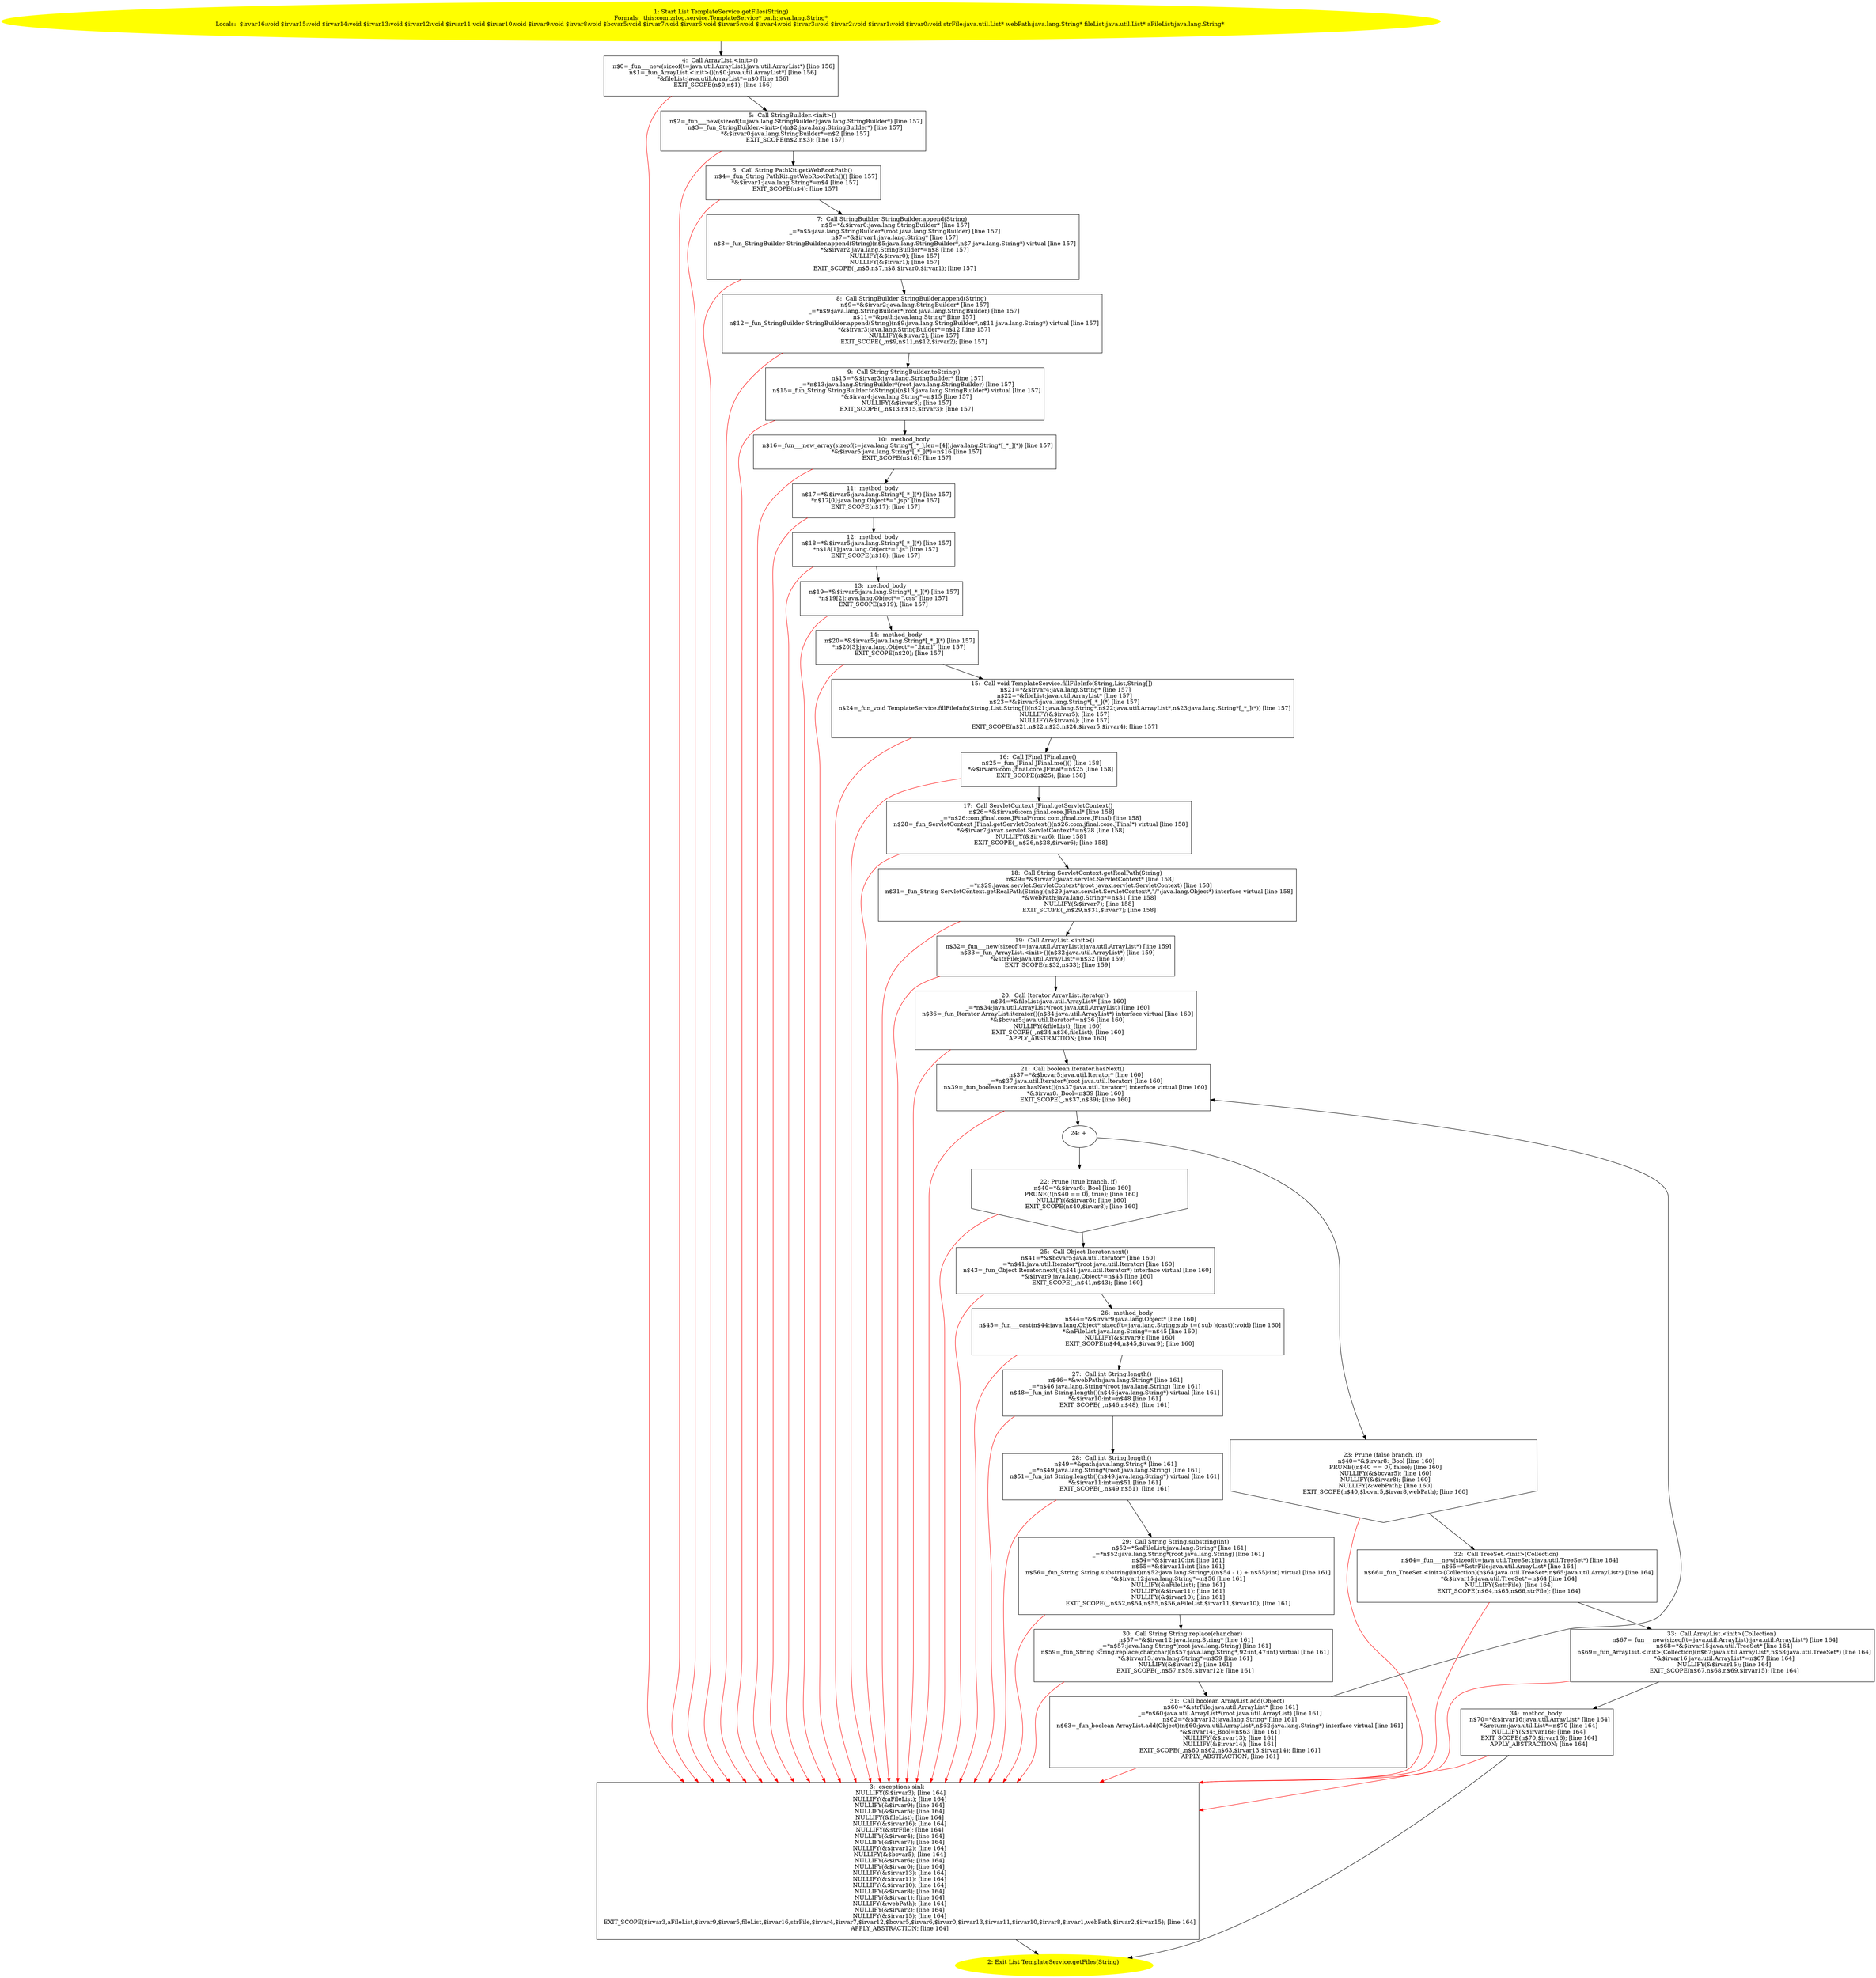 /* @generated */
digraph cfg {
"com.zrlog.service.TemplateService.getFiles(java.lang.String):java.util.List.e7ab4c694205a1f0d452b8d55432a275_1" [label="1: Start List TemplateService.getFiles(String)\nFormals:  this:com.zrlog.service.TemplateService* path:java.lang.String*\nLocals:  $irvar16:void $irvar15:void $irvar14:void $irvar13:void $irvar12:void $irvar11:void $irvar10:void $irvar9:void $irvar8:void $bcvar5:void $irvar7:void $irvar6:void $irvar5:void $irvar4:void $irvar3:void $irvar2:void $irvar1:void $irvar0:void strFile:java.util.List* webPath:java.lang.String* fileList:java.util.List* aFileList:java.lang.String* \n  " color=yellow style=filled]
	

	 "com.zrlog.service.TemplateService.getFiles(java.lang.String):java.util.List.e7ab4c694205a1f0d452b8d55432a275_1" -> "com.zrlog.service.TemplateService.getFiles(java.lang.String):java.util.List.e7ab4c694205a1f0d452b8d55432a275_4" ;
"com.zrlog.service.TemplateService.getFiles(java.lang.String):java.util.List.e7ab4c694205a1f0d452b8d55432a275_2" [label="2: Exit List TemplateService.getFiles(String) \n  " color=yellow style=filled]
	

"com.zrlog.service.TemplateService.getFiles(java.lang.String):java.util.List.e7ab4c694205a1f0d452b8d55432a275_3" [label="3:  exceptions sink \n   NULLIFY(&$irvar3); [line 164]\n  NULLIFY(&aFileList); [line 164]\n  NULLIFY(&$irvar9); [line 164]\n  NULLIFY(&$irvar5); [line 164]\n  NULLIFY(&fileList); [line 164]\n  NULLIFY(&$irvar16); [line 164]\n  NULLIFY(&strFile); [line 164]\n  NULLIFY(&$irvar4); [line 164]\n  NULLIFY(&$irvar7); [line 164]\n  NULLIFY(&$irvar12); [line 164]\n  NULLIFY(&$bcvar5); [line 164]\n  NULLIFY(&$irvar6); [line 164]\n  NULLIFY(&$irvar0); [line 164]\n  NULLIFY(&$irvar13); [line 164]\n  NULLIFY(&$irvar11); [line 164]\n  NULLIFY(&$irvar10); [line 164]\n  NULLIFY(&$irvar8); [line 164]\n  NULLIFY(&$irvar1); [line 164]\n  NULLIFY(&webPath); [line 164]\n  NULLIFY(&$irvar2); [line 164]\n  NULLIFY(&$irvar15); [line 164]\n  EXIT_SCOPE($irvar3,aFileList,$irvar9,$irvar5,fileList,$irvar16,strFile,$irvar4,$irvar7,$irvar12,$bcvar5,$irvar6,$irvar0,$irvar13,$irvar11,$irvar10,$irvar8,$irvar1,webPath,$irvar2,$irvar15); [line 164]\n  APPLY_ABSTRACTION; [line 164]\n " shape="box"]
	

	 "com.zrlog.service.TemplateService.getFiles(java.lang.String):java.util.List.e7ab4c694205a1f0d452b8d55432a275_3" -> "com.zrlog.service.TemplateService.getFiles(java.lang.String):java.util.List.e7ab4c694205a1f0d452b8d55432a275_2" ;
"com.zrlog.service.TemplateService.getFiles(java.lang.String):java.util.List.e7ab4c694205a1f0d452b8d55432a275_4" [label="4:  Call ArrayList.<init>() \n   n$0=_fun___new(sizeof(t=java.util.ArrayList):java.util.ArrayList*) [line 156]\n  n$1=_fun_ArrayList.<init>()(n$0:java.util.ArrayList*) [line 156]\n  *&fileList:java.util.ArrayList*=n$0 [line 156]\n  EXIT_SCOPE(n$0,n$1); [line 156]\n " shape="box"]
	

	 "com.zrlog.service.TemplateService.getFiles(java.lang.String):java.util.List.e7ab4c694205a1f0d452b8d55432a275_4" -> "com.zrlog.service.TemplateService.getFiles(java.lang.String):java.util.List.e7ab4c694205a1f0d452b8d55432a275_5" ;
	 "com.zrlog.service.TemplateService.getFiles(java.lang.String):java.util.List.e7ab4c694205a1f0d452b8d55432a275_4" -> "com.zrlog.service.TemplateService.getFiles(java.lang.String):java.util.List.e7ab4c694205a1f0d452b8d55432a275_3" [color="red" ];
"com.zrlog.service.TemplateService.getFiles(java.lang.String):java.util.List.e7ab4c694205a1f0d452b8d55432a275_5" [label="5:  Call StringBuilder.<init>() \n   n$2=_fun___new(sizeof(t=java.lang.StringBuilder):java.lang.StringBuilder*) [line 157]\n  n$3=_fun_StringBuilder.<init>()(n$2:java.lang.StringBuilder*) [line 157]\n  *&$irvar0:java.lang.StringBuilder*=n$2 [line 157]\n  EXIT_SCOPE(n$2,n$3); [line 157]\n " shape="box"]
	

	 "com.zrlog.service.TemplateService.getFiles(java.lang.String):java.util.List.e7ab4c694205a1f0d452b8d55432a275_5" -> "com.zrlog.service.TemplateService.getFiles(java.lang.String):java.util.List.e7ab4c694205a1f0d452b8d55432a275_6" ;
	 "com.zrlog.service.TemplateService.getFiles(java.lang.String):java.util.List.e7ab4c694205a1f0d452b8d55432a275_5" -> "com.zrlog.service.TemplateService.getFiles(java.lang.String):java.util.List.e7ab4c694205a1f0d452b8d55432a275_3" [color="red" ];
"com.zrlog.service.TemplateService.getFiles(java.lang.String):java.util.List.e7ab4c694205a1f0d452b8d55432a275_6" [label="6:  Call String PathKit.getWebRootPath() \n   n$4=_fun_String PathKit.getWebRootPath()() [line 157]\n  *&$irvar1:java.lang.String*=n$4 [line 157]\n  EXIT_SCOPE(n$4); [line 157]\n " shape="box"]
	

	 "com.zrlog.service.TemplateService.getFiles(java.lang.String):java.util.List.e7ab4c694205a1f0d452b8d55432a275_6" -> "com.zrlog.service.TemplateService.getFiles(java.lang.String):java.util.List.e7ab4c694205a1f0d452b8d55432a275_7" ;
	 "com.zrlog.service.TemplateService.getFiles(java.lang.String):java.util.List.e7ab4c694205a1f0d452b8d55432a275_6" -> "com.zrlog.service.TemplateService.getFiles(java.lang.String):java.util.List.e7ab4c694205a1f0d452b8d55432a275_3" [color="red" ];
"com.zrlog.service.TemplateService.getFiles(java.lang.String):java.util.List.e7ab4c694205a1f0d452b8d55432a275_7" [label="7:  Call StringBuilder StringBuilder.append(String) \n   n$5=*&$irvar0:java.lang.StringBuilder* [line 157]\n  _=*n$5:java.lang.StringBuilder*(root java.lang.StringBuilder) [line 157]\n  n$7=*&$irvar1:java.lang.String* [line 157]\n  n$8=_fun_StringBuilder StringBuilder.append(String)(n$5:java.lang.StringBuilder*,n$7:java.lang.String*) virtual [line 157]\n  *&$irvar2:java.lang.StringBuilder*=n$8 [line 157]\n  NULLIFY(&$irvar0); [line 157]\n  NULLIFY(&$irvar1); [line 157]\n  EXIT_SCOPE(_,n$5,n$7,n$8,$irvar0,$irvar1); [line 157]\n " shape="box"]
	

	 "com.zrlog.service.TemplateService.getFiles(java.lang.String):java.util.List.e7ab4c694205a1f0d452b8d55432a275_7" -> "com.zrlog.service.TemplateService.getFiles(java.lang.String):java.util.List.e7ab4c694205a1f0d452b8d55432a275_8" ;
	 "com.zrlog.service.TemplateService.getFiles(java.lang.String):java.util.List.e7ab4c694205a1f0d452b8d55432a275_7" -> "com.zrlog.service.TemplateService.getFiles(java.lang.String):java.util.List.e7ab4c694205a1f0d452b8d55432a275_3" [color="red" ];
"com.zrlog.service.TemplateService.getFiles(java.lang.String):java.util.List.e7ab4c694205a1f0d452b8d55432a275_8" [label="8:  Call StringBuilder StringBuilder.append(String) \n   n$9=*&$irvar2:java.lang.StringBuilder* [line 157]\n  _=*n$9:java.lang.StringBuilder*(root java.lang.StringBuilder) [line 157]\n  n$11=*&path:java.lang.String* [line 157]\n  n$12=_fun_StringBuilder StringBuilder.append(String)(n$9:java.lang.StringBuilder*,n$11:java.lang.String*) virtual [line 157]\n  *&$irvar3:java.lang.StringBuilder*=n$12 [line 157]\n  NULLIFY(&$irvar2); [line 157]\n  EXIT_SCOPE(_,n$9,n$11,n$12,$irvar2); [line 157]\n " shape="box"]
	

	 "com.zrlog.service.TemplateService.getFiles(java.lang.String):java.util.List.e7ab4c694205a1f0d452b8d55432a275_8" -> "com.zrlog.service.TemplateService.getFiles(java.lang.String):java.util.List.e7ab4c694205a1f0d452b8d55432a275_9" ;
	 "com.zrlog.service.TemplateService.getFiles(java.lang.String):java.util.List.e7ab4c694205a1f0d452b8d55432a275_8" -> "com.zrlog.service.TemplateService.getFiles(java.lang.String):java.util.List.e7ab4c694205a1f0d452b8d55432a275_3" [color="red" ];
"com.zrlog.service.TemplateService.getFiles(java.lang.String):java.util.List.e7ab4c694205a1f0d452b8d55432a275_9" [label="9:  Call String StringBuilder.toString() \n   n$13=*&$irvar3:java.lang.StringBuilder* [line 157]\n  _=*n$13:java.lang.StringBuilder*(root java.lang.StringBuilder) [line 157]\n  n$15=_fun_String StringBuilder.toString()(n$13:java.lang.StringBuilder*) virtual [line 157]\n  *&$irvar4:java.lang.String*=n$15 [line 157]\n  NULLIFY(&$irvar3); [line 157]\n  EXIT_SCOPE(_,n$13,n$15,$irvar3); [line 157]\n " shape="box"]
	

	 "com.zrlog.service.TemplateService.getFiles(java.lang.String):java.util.List.e7ab4c694205a1f0d452b8d55432a275_9" -> "com.zrlog.service.TemplateService.getFiles(java.lang.String):java.util.List.e7ab4c694205a1f0d452b8d55432a275_10" ;
	 "com.zrlog.service.TemplateService.getFiles(java.lang.String):java.util.List.e7ab4c694205a1f0d452b8d55432a275_9" -> "com.zrlog.service.TemplateService.getFiles(java.lang.String):java.util.List.e7ab4c694205a1f0d452b8d55432a275_3" [color="red" ];
"com.zrlog.service.TemplateService.getFiles(java.lang.String):java.util.List.e7ab4c694205a1f0d452b8d55432a275_10" [label="10:  method_body \n   n$16=_fun___new_array(sizeof(t=java.lang.String*[_*_];len=[4]):java.lang.String*[_*_](*)) [line 157]\n  *&$irvar5:java.lang.String*[_*_](*)=n$16 [line 157]\n  EXIT_SCOPE(n$16); [line 157]\n " shape="box"]
	

	 "com.zrlog.service.TemplateService.getFiles(java.lang.String):java.util.List.e7ab4c694205a1f0d452b8d55432a275_10" -> "com.zrlog.service.TemplateService.getFiles(java.lang.String):java.util.List.e7ab4c694205a1f0d452b8d55432a275_11" ;
	 "com.zrlog.service.TemplateService.getFiles(java.lang.String):java.util.List.e7ab4c694205a1f0d452b8d55432a275_10" -> "com.zrlog.service.TemplateService.getFiles(java.lang.String):java.util.List.e7ab4c694205a1f0d452b8d55432a275_3" [color="red" ];
"com.zrlog.service.TemplateService.getFiles(java.lang.String):java.util.List.e7ab4c694205a1f0d452b8d55432a275_11" [label="11:  method_body \n   n$17=*&$irvar5:java.lang.String*[_*_](*) [line 157]\n  *n$17[0]:java.lang.Object*=\".jsp\" [line 157]\n  EXIT_SCOPE(n$17); [line 157]\n " shape="box"]
	

	 "com.zrlog.service.TemplateService.getFiles(java.lang.String):java.util.List.e7ab4c694205a1f0d452b8d55432a275_11" -> "com.zrlog.service.TemplateService.getFiles(java.lang.String):java.util.List.e7ab4c694205a1f0d452b8d55432a275_12" ;
	 "com.zrlog.service.TemplateService.getFiles(java.lang.String):java.util.List.e7ab4c694205a1f0d452b8d55432a275_11" -> "com.zrlog.service.TemplateService.getFiles(java.lang.String):java.util.List.e7ab4c694205a1f0d452b8d55432a275_3" [color="red" ];
"com.zrlog.service.TemplateService.getFiles(java.lang.String):java.util.List.e7ab4c694205a1f0d452b8d55432a275_12" [label="12:  method_body \n   n$18=*&$irvar5:java.lang.String*[_*_](*) [line 157]\n  *n$18[1]:java.lang.Object*=\".js\" [line 157]\n  EXIT_SCOPE(n$18); [line 157]\n " shape="box"]
	

	 "com.zrlog.service.TemplateService.getFiles(java.lang.String):java.util.List.e7ab4c694205a1f0d452b8d55432a275_12" -> "com.zrlog.service.TemplateService.getFiles(java.lang.String):java.util.List.e7ab4c694205a1f0d452b8d55432a275_13" ;
	 "com.zrlog.service.TemplateService.getFiles(java.lang.String):java.util.List.e7ab4c694205a1f0d452b8d55432a275_12" -> "com.zrlog.service.TemplateService.getFiles(java.lang.String):java.util.List.e7ab4c694205a1f0d452b8d55432a275_3" [color="red" ];
"com.zrlog.service.TemplateService.getFiles(java.lang.String):java.util.List.e7ab4c694205a1f0d452b8d55432a275_13" [label="13:  method_body \n   n$19=*&$irvar5:java.lang.String*[_*_](*) [line 157]\n  *n$19[2]:java.lang.Object*=\".css\" [line 157]\n  EXIT_SCOPE(n$19); [line 157]\n " shape="box"]
	

	 "com.zrlog.service.TemplateService.getFiles(java.lang.String):java.util.List.e7ab4c694205a1f0d452b8d55432a275_13" -> "com.zrlog.service.TemplateService.getFiles(java.lang.String):java.util.List.e7ab4c694205a1f0d452b8d55432a275_14" ;
	 "com.zrlog.service.TemplateService.getFiles(java.lang.String):java.util.List.e7ab4c694205a1f0d452b8d55432a275_13" -> "com.zrlog.service.TemplateService.getFiles(java.lang.String):java.util.List.e7ab4c694205a1f0d452b8d55432a275_3" [color="red" ];
"com.zrlog.service.TemplateService.getFiles(java.lang.String):java.util.List.e7ab4c694205a1f0d452b8d55432a275_14" [label="14:  method_body \n   n$20=*&$irvar5:java.lang.String*[_*_](*) [line 157]\n  *n$20[3]:java.lang.Object*=\".html\" [line 157]\n  EXIT_SCOPE(n$20); [line 157]\n " shape="box"]
	

	 "com.zrlog.service.TemplateService.getFiles(java.lang.String):java.util.List.e7ab4c694205a1f0d452b8d55432a275_14" -> "com.zrlog.service.TemplateService.getFiles(java.lang.String):java.util.List.e7ab4c694205a1f0d452b8d55432a275_15" ;
	 "com.zrlog.service.TemplateService.getFiles(java.lang.String):java.util.List.e7ab4c694205a1f0d452b8d55432a275_14" -> "com.zrlog.service.TemplateService.getFiles(java.lang.String):java.util.List.e7ab4c694205a1f0d452b8d55432a275_3" [color="red" ];
"com.zrlog.service.TemplateService.getFiles(java.lang.String):java.util.List.e7ab4c694205a1f0d452b8d55432a275_15" [label="15:  Call void TemplateService.fillFileInfo(String,List,String[]) \n   n$21=*&$irvar4:java.lang.String* [line 157]\n  n$22=*&fileList:java.util.ArrayList* [line 157]\n  n$23=*&$irvar5:java.lang.String*[_*_](*) [line 157]\n  n$24=_fun_void TemplateService.fillFileInfo(String,List,String[])(n$21:java.lang.String*,n$22:java.util.ArrayList*,n$23:java.lang.String*[_*_](*)) [line 157]\n  NULLIFY(&$irvar5); [line 157]\n  NULLIFY(&$irvar4); [line 157]\n  EXIT_SCOPE(n$21,n$22,n$23,n$24,$irvar5,$irvar4); [line 157]\n " shape="box"]
	

	 "com.zrlog.service.TemplateService.getFiles(java.lang.String):java.util.List.e7ab4c694205a1f0d452b8d55432a275_15" -> "com.zrlog.service.TemplateService.getFiles(java.lang.String):java.util.List.e7ab4c694205a1f0d452b8d55432a275_16" ;
	 "com.zrlog.service.TemplateService.getFiles(java.lang.String):java.util.List.e7ab4c694205a1f0d452b8d55432a275_15" -> "com.zrlog.service.TemplateService.getFiles(java.lang.String):java.util.List.e7ab4c694205a1f0d452b8d55432a275_3" [color="red" ];
"com.zrlog.service.TemplateService.getFiles(java.lang.String):java.util.List.e7ab4c694205a1f0d452b8d55432a275_16" [label="16:  Call JFinal JFinal.me() \n   n$25=_fun_JFinal JFinal.me()() [line 158]\n  *&$irvar6:com.jfinal.core.JFinal*=n$25 [line 158]\n  EXIT_SCOPE(n$25); [line 158]\n " shape="box"]
	

	 "com.zrlog.service.TemplateService.getFiles(java.lang.String):java.util.List.e7ab4c694205a1f0d452b8d55432a275_16" -> "com.zrlog.service.TemplateService.getFiles(java.lang.String):java.util.List.e7ab4c694205a1f0d452b8d55432a275_17" ;
	 "com.zrlog.service.TemplateService.getFiles(java.lang.String):java.util.List.e7ab4c694205a1f0d452b8d55432a275_16" -> "com.zrlog.service.TemplateService.getFiles(java.lang.String):java.util.List.e7ab4c694205a1f0d452b8d55432a275_3" [color="red" ];
"com.zrlog.service.TemplateService.getFiles(java.lang.String):java.util.List.e7ab4c694205a1f0d452b8d55432a275_17" [label="17:  Call ServletContext JFinal.getServletContext() \n   n$26=*&$irvar6:com.jfinal.core.JFinal* [line 158]\n  _=*n$26:com.jfinal.core.JFinal*(root com.jfinal.core.JFinal) [line 158]\n  n$28=_fun_ServletContext JFinal.getServletContext()(n$26:com.jfinal.core.JFinal*) virtual [line 158]\n  *&$irvar7:javax.servlet.ServletContext*=n$28 [line 158]\n  NULLIFY(&$irvar6); [line 158]\n  EXIT_SCOPE(_,n$26,n$28,$irvar6); [line 158]\n " shape="box"]
	

	 "com.zrlog.service.TemplateService.getFiles(java.lang.String):java.util.List.e7ab4c694205a1f0d452b8d55432a275_17" -> "com.zrlog.service.TemplateService.getFiles(java.lang.String):java.util.List.e7ab4c694205a1f0d452b8d55432a275_18" ;
	 "com.zrlog.service.TemplateService.getFiles(java.lang.String):java.util.List.e7ab4c694205a1f0d452b8d55432a275_17" -> "com.zrlog.service.TemplateService.getFiles(java.lang.String):java.util.List.e7ab4c694205a1f0d452b8d55432a275_3" [color="red" ];
"com.zrlog.service.TemplateService.getFiles(java.lang.String):java.util.List.e7ab4c694205a1f0d452b8d55432a275_18" [label="18:  Call String ServletContext.getRealPath(String) \n   n$29=*&$irvar7:javax.servlet.ServletContext* [line 158]\n  _=*n$29:javax.servlet.ServletContext*(root javax.servlet.ServletContext) [line 158]\n  n$31=_fun_String ServletContext.getRealPath(String)(n$29:javax.servlet.ServletContext*,\"/\":java.lang.Object*) interface virtual [line 158]\n  *&webPath:java.lang.String*=n$31 [line 158]\n  NULLIFY(&$irvar7); [line 158]\n  EXIT_SCOPE(_,n$29,n$31,$irvar7); [line 158]\n " shape="box"]
	

	 "com.zrlog.service.TemplateService.getFiles(java.lang.String):java.util.List.e7ab4c694205a1f0d452b8d55432a275_18" -> "com.zrlog.service.TemplateService.getFiles(java.lang.String):java.util.List.e7ab4c694205a1f0d452b8d55432a275_19" ;
	 "com.zrlog.service.TemplateService.getFiles(java.lang.String):java.util.List.e7ab4c694205a1f0d452b8d55432a275_18" -> "com.zrlog.service.TemplateService.getFiles(java.lang.String):java.util.List.e7ab4c694205a1f0d452b8d55432a275_3" [color="red" ];
"com.zrlog.service.TemplateService.getFiles(java.lang.String):java.util.List.e7ab4c694205a1f0d452b8d55432a275_19" [label="19:  Call ArrayList.<init>() \n   n$32=_fun___new(sizeof(t=java.util.ArrayList):java.util.ArrayList*) [line 159]\n  n$33=_fun_ArrayList.<init>()(n$32:java.util.ArrayList*) [line 159]\n  *&strFile:java.util.ArrayList*=n$32 [line 159]\n  EXIT_SCOPE(n$32,n$33); [line 159]\n " shape="box"]
	

	 "com.zrlog.service.TemplateService.getFiles(java.lang.String):java.util.List.e7ab4c694205a1f0d452b8d55432a275_19" -> "com.zrlog.service.TemplateService.getFiles(java.lang.String):java.util.List.e7ab4c694205a1f0d452b8d55432a275_20" ;
	 "com.zrlog.service.TemplateService.getFiles(java.lang.String):java.util.List.e7ab4c694205a1f0d452b8d55432a275_19" -> "com.zrlog.service.TemplateService.getFiles(java.lang.String):java.util.List.e7ab4c694205a1f0d452b8d55432a275_3" [color="red" ];
"com.zrlog.service.TemplateService.getFiles(java.lang.String):java.util.List.e7ab4c694205a1f0d452b8d55432a275_20" [label="20:  Call Iterator ArrayList.iterator() \n   n$34=*&fileList:java.util.ArrayList* [line 160]\n  _=*n$34:java.util.ArrayList*(root java.util.ArrayList) [line 160]\n  n$36=_fun_Iterator ArrayList.iterator()(n$34:java.util.ArrayList*) interface virtual [line 160]\n  *&$bcvar5:java.util.Iterator*=n$36 [line 160]\n  NULLIFY(&fileList); [line 160]\n  EXIT_SCOPE(_,n$34,n$36,fileList); [line 160]\n  APPLY_ABSTRACTION; [line 160]\n " shape="box"]
	

	 "com.zrlog.service.TemplateService.getFiles(java.lang.String):java.util.List.e7ab4c694205a1f0d452b8d55432a275_20" -> "com.zrlog.service.TemplateService.getFiles(java.lang.String):java.util.List.e7ab4c694205a1f0d452b8d55432a275_21" ;
	 "com.zrlog.service.TemplateService.getFiles(java.lang.String):java.util.List.e7ab4c694205a1f0d452b8d55432a275_20" -> "com.zrlog.service.TemplateService.getFiles(java.lang.String):java.util.List.e7ab4c694205a1f0d452b8d55432a275_3" [color="red" ];
"com.zrlog.service.TemplateService.getFiles(java.lang.String):java.util.List.e7ab4c694205a1f0d452b8d55432a275_21" [label="21:  Call boolean Iterator.hasNext() \n   n$37=*&$bcvar5:java.util.Iterator* [line 160]\n  _=*n$37:java.util.Iterator*(root java.util.Iterator) [line 160]\n  n$39=_fun_boolean Iterator.hasNext()(n$37:java.util.Iterator*) interface virtual [line 160]\n  *&$irvar8:_Bool=n$39 [line 160]\n  EXIT_SCOPE(_,n$37,n$39); [line 160]\n " shape="box"]
	

	 "com.zrlog.service.TemplateService.getFiles(java.lang.String):java.util.List.e7ab4c694205a1f0d452b8d55432a275_21" -> "com.zrlog.service.TemplateService.getFiles(java.lang.String):java.util.List.e7ab4c694205a1f0d452b8d55432a275_24" ;
	 "com.zrlog.service.TemplateService.getFiles(java.lang.String):java.util.List.e7ab4c694205a1f0d452b8d55432a275_21" -> "com.zrlog.service.TemplateService.getFiles(java.lang.String):java.util.List.e7ab4c694205a1f0d452b8d55432a275_3" [color="red" ];
"com.zrlog.service.TemplateService.getFiles(java.lang.String):java.util.List.e7ab4c694205a1f0d452b8d55432a275_22" [label="22: Prune (true branch, if) \n   n$40=*&$irvar8:_Bool [line 160]\n  PRUNE(!(n$40 == 0), true); [line 160]\n  NULLIFY(&$irvar8); [line 160]\n  EXIT_SCOPE(n$40,$irvar8); [line 160]\n " shape="invhouse"]
	

	 "com.zrlog.service.TemplateService.getFiles(java.lang.String):java.util.List.e7ab4c694205a1f0d452b8d55432a275_22" -> "com.zrlog.service.TemplateService.getFiles(java.lang.String):java.util.List.e7ab4c694205a1f0d452b8d55432a275_25" ;
	 "com.zrlog.service.TemplateService.getFiles(java.lang.String):java.util.List.e7ab4c694205a1f0d452b8d55432a275_22" -> "com.zrlog.service.TemplateService.getFiles(java.lang.String):java.util.List.e7ab4c694205a1f0d452b8d55432a275_3" [color="red" ];
"com.zrlog.service.TemplateService.getFiles(java.lang.String):java.util.List.e7ab4c694205a1f0d452b8d55432a275_23" [label="23: Prune (false branch, if) \n   n$40=*&$irvar8:_Bool [line 160]\n  PRUNE((n$40 == 0), false); [line 160]\n  NULLIFY(&$bcvar5); [line 160]\n  NULLIFY(&$irvar8); [line 160]\n  NULLIFY(&webPath); [line 160]\n  EXIT_SCOPE(n$40,$bcvar5,$irvar8,webPath); [line 160]\n " shape="invhouse"]
	

	 "com.zrlog.service.TemplateService.getFiles(java.lang.String):java.util.List.e7ab4c694205a1f0d452b8d55432a275_23" -> "com.zrlog.service.TemplateService.getFiles(java.lang.String):java.util.List.e7ab4c694205a1f0d452b8d55432a275_32" ;
	 "com.zrlog.service.TemplateService.getFiles(java.lang.String):java.util.List.e7ab4c694205a1f0d452b8d55432a275_23" -> "com.zrlog.service.TemplateService.getFiles(java.lang.String):java.util.List.e7ab4c694205a1f0d452b8d55432a275_3" [color="red" ];
"com.zrlog.service.TemplateService.getFiles(java.lang.String):java.util.List.e7ab4c694205a1f0d452b8d55432a275_24" [label="24: + \n  " ]
	

	 "com.zrlog.service.TemplateService.getFiles(java.lang.String):java.util.List.e7ab4c694205a1f0d452b8d55432a275_24" -> "com.zrlog.service.TemplateService.getFiles(java.lang.String):java.util.List.e7ab4c694205a1f0d452b8d55432a275_22" ;
	 "com.zrlog.service.TemplateService.getFiles(java.lang.String):java.util.List.e7ab4c694205a1f0d452b8d55432a275_24" -> "com.zrlog.service.TemplateService.getFiles(java.lang.String):java.util.List.e7ab4c694205a1f0d452b8d55432a275_23" ;
"com.zrlog.service.TemplateService.getFiles(java.lang.String):java.util.List.e7ab4c694205a1f0d452b8d55432a275_25" [label="25:  Call Object Iterator.next() \n   n$41=*&$bcvar5:java.util.Iterator* [line 160]\n  _=*n$41:java.util.Iterator*(root java.util.Iterator) [line 160]\n  n$43=_fun_Object Iterator.next()(n$41:java.util.Iterator*) interface virtual [line 160]\n  *&$irvar9:java.lang.Object*=n$43 [line 160]\n  EXIT_SCOPE(_,n$41,n$43); [line 160]\n " shape="box"]
	

	 "com.zrlog.service.TemplateService.getFiles(java.lang.String):java.util.List.e7ab4c694205a1f0d452b8d55432a275_25" -> "com.zrlog.service.TemplateService.getFiles(java.lang.String):java.util.List.e7ab4c694205a1f0d452b8d55432a275_26" ;
	 "com.zrlog.service.TemplateService.getFiles(java.lang.String):java.util.List.e7ab4c694205a1f0d452b8d55432a275_25" -> "com.zrlog.service.TemplateService.getFiles(java.lang.String):java.util.List.e7ab4c694205a1f0d452b8d55432a275_3" [color="red" ];
"com.zrlog.service.TemplateService.getFiles(java.lang.String):java.util.List.e7ab4c694205a1f0d452b8d55432a275_26" [label="26:  method_body \n   n$44=*&$irvar9:java.lang.Object* [line 160]\n  n$45=_fun___cast(n$44:java.lang.Object*,sizeof(t=java.lang.String;sub_t=( sub )(cast)):void) [line 160]\n  *&aFileList:java.lang.String*=n$45 [line 160]\n  NULLIFY(&$irvar9); [line 160]\n  EXIT_SCOPE(n$44,n$45,$irvar9); [line 160]\n " shape="box"]
	

	 "com.zrlog.service.TemplateService.getFiles(java.lang.String):java.util.List.e7ab4c694205a1f0d452b8d55432a275_26" -> "com.zrlog.service.TemplateService.getFiles(java.lang.String):java.util.List.e7ab4c694205a1f0d452b8d55432a275_27" ;
	 "com.zrlog.service.TemplateService.getFiles(java.lang.String):java.util.List.e7ab4c694205a1f0d452b8d55432a275_26" -> "com.zrlog.service.TemplateService.getFiles(java.lang.String):java.util.List.e7ab4c694205a1f0d452b8d55432a275_3" [color="red" ];
"com.zrlog.service.TemplateService.getFiles(java.lang.String):java.util.List.e7ab4c694205a1f0d452b8d55432a275_27" [label="27:  Call int String.length() \n   n$46=*&webPath:java.lang.String* [line 161]\n  _=*n$46:java.lang.String*(root java.lang.String) [line 161]\n  n$48=_fun_int String.length()(n$46:java.lang.String*) virtual [line 161]\n  *&$irvar10:int=n$48 [line 161]\n  EXIT_SCOPE(_,n$46,n$48); [line 161]\n " shape="box"]
	

	 "com.zrlog.service.TemplateService.getFiles(java.lang.String):java.util.List.e7ab4c694205a1f0d452b8d55432a275_27" -> "com.zrlog.service.TemplateService.getFiles(java.lang.String):java.util.List.e7ab4c694205a1f0d452b8d55432a275_28" ;
	 "com.zrlog.service.TemplateService.getFiles(java.lang.String):java.util.List.e7ab4c694205a1f0d452b8d55432a275_27" -> "com.zrlog.service.TemplateService.getFiles(java.lang.String):java.util.List.e7ab4c694205a1f0d452b8d55432a275_3" [color="red" ];
"com.zrlog.service.TemplateService.getFiles(java.lang.String):java.util.List.e7ab4c694205a1f0d452b8d55432a275_28" [label="28:  Call int String.length() \n   n$49=*&path:java.lang.String* [line 161]\n  _=*n$49:java.lang.String*(root java.lang.String) [line 161]\n  n$51=_fun_int String.length()(n$49:java.lang.String*) virtual [line 161]\n  *&$irvar11:int=n$51 [line 161]\n  EXIT_SCOPE(_,n$49,n$51); [line 161]\n " shape="box"]
	

	 "com.zrlog.service.TemplateService.getFiles(java.lang.String):java.util.List.e7ab4c694205a1f0d452b8d55432a275_28" -> "com.zrlog.service.TemplateService.getFiles(java.lang.String):java.util.List.e7ab4c694205a1f0d452b8d55432a275_29" ;
	 "com.zrlog.service.TemplateService.getFiles(java.lang.String):java.util.List.e7ab4c694205a1f0d452b8d55432a275_28" -> "com.zrlog.service.TemplateService.getFiles(java.lang.String):java.util.List.e7ab4c694205a1f0d452b8d55432a275_3" [color="red" ];
"com.zrlog.service.TemplateService.getFiles(java.lang.String):java.util.List.e7ab4c694205a1f0d452b8d55432a275_29" [label="29:  Call String String.substring(int) \n   n$52=*&aFileList:java.lang.String* [line 161]\n  _=*n$52:java.lang.String*(root java.lang.String) [line 161]\n  n$54=*&$irvar10:int [line 161]\n  n$55=*&$irvar11:int [line 161]\n  n$56=_fun_String String.substring(int)(n$52:java.lang.String*,((n$54 - 1) + n$55):int) virtual [line 161]\n  *&$irvar12:java.lang.String*=n$56 [line 161]\n  NULLIFY(&aFileList); [line 161]\n  NULLIFY(&$irvar11); [line 161]\n  NULLIFY(&$irvar10); [line 161]\n  EXIT_SCOPE(_,n$52,n$54,n$55,n$56,aFileList,$irvar11,$irvar10); [line 161]\n " shape="box"]
	

	 "com.zrlog.service.TemplateService.getFiles(java.lang.String):java.util.List.e7ab4c694205a1f0d452b8d55432a275_29" -> "com.zrlog.service.TemplateService.getFiles(java.lang.String):java.util.List.e7ab4c694205a1f0d452b8d55432a275_30" ;
	 "com.zrlog.service.TemplateService.getFiles(java.lang.String):java.util.List.e7ab4c694205a1f0d452b8d55432a275_29" -> "com.zrlog.service.TemplateService.getFiles(java.lang.String):java.util.List.e7ab4c694205a1f0d452b8d55432a275_3" [color="red" ];
"com.zrlog.service.TemplateService.getFiles(java.lang.String):java.util.List.e7ab4c694205a1f0d452b8d55432a275_30" [label="30:  Call String String.replace(char,char) \n   n$57=*&$irvar12:java.lang.String* [line 161]\n  _=*n$57:java.lang.String*(root java.lang.String) [line 161]\n  n$59=_fun_String String.replace(char,char)(n$57:java.lang.String*,92:int,47:int) virtual [line 161]\n  *&$irvar13:java.lang.String*=n$59 [line 161]\n  NULLIFY(&$irvar12); [line 161]\n  EXIT_SCOPE(_,n$57,n$59,$irvar12); [line 161]\n " shape="box"]
	

	 "com.zrlog.service.TemplateService.getFiles(java.lang.String):java.util.List.e7ab4c694205a1f0d452b8d55432a275_30" -> "com.zrlog.service.TemplateService.getFiles(java.lang.String):java.util.List.e7ab4c694205a1f0d452b8d55432a275_31" ;
	 "com.zrlog.service.TemplateService.getFiles(java.lang.String):java.util.List.e7ab4c694205a1f0d452b8d55432a275_30" -> "com.zrlog.service.TemplateService.getFiles(java.lang.String):java.util.List.e7ab4c694205a1f0d452b8d55432a275_3" [color="red" ];
"com.zrlog.service.TemplateService.getFiles(java.lang.String):java.util.List.e7ab4c694205a1f0d452b8d55432a275_31" [label="31:  Call boolean ArrayList.add(Object) \n   n$60=*&strFile:java.util.ArrayList* [line 161]\n  _=*n$60:java.util.ArrayList*(root java.util.ArrayList) [line 161]\n  n$62=*&$irvar13:java.lang.String* [line 161]\n  n$63=_fun_boolean ArrayList.add(Object)(n$60:java.util.ArrayList*,n$62:java.lang.String*) interface virtual [line 161]\n  *&$irvar14:_Bool=n$63 [line 161]\n  NULLIFY(&$irvar13); [line 161]\n  NULLIFY(&$irvar14); [line 161]\n  EXIT_SCOPE(_,n$60,n$62,n$63,$irvar13,$irvar14); [line 161]\n  APPLY_ABSTRACTION; [line 161]\n " shape="box"]
	

	 "com.zrlog.service.TemplateService.getFiles(java.lang.String):java.util.List.e7ab4c694205a1f0d452b8d55432a275_31" -> "com.zrlog.service.TemplateService.getFiles(java.lang.String):java.util.List.e7ab4c694205a1f0d452b8d55432a275_21" ;
	 "com.zrlog.service.TemplateService.getFiles(java.lang.String):java.util.List.e7ab4c694205a1f0d452b8d55432a275_31" -> "com.zrlog.service.TemplateService.getFiles(java.lang.String):java.util.List.e7ab4c694205a1f0d452b8d55432a275_3" [color="red" ];
"com.zrlog.service.TemplateService.getFiles(java.lang.String):java.util.List.e7ab4c694205a1f0d452b8d55432a275_32" [label="32:  Call TreeSet.<init>(Collection) \n   n$64=_fun___new(sizeof(t=java.util.TreeSet):java.util.TreeSet*) [line 164]\n  n$65=*&strFile:java.util.ArrayList* [line 164]\n  n$66=_fun_TreeSet.<init>(Collection)(n$64:java.util.TreeSet*,n$65:java.util.ArrayList*) [line 164]\n  *&$irvar15:java.util.TreeSet*=n$64 [line 164]\n  NULLIFY(&strFile); [line 164]\n  EXIT_SCOPE(n$64,n$65,n$66,strFile); [line 164]\n " shape="box"]
	

	 "com.zrlog.service.TemplateService.getFiles(java.lang.String):java.util.List.e7ab4c694205a1f0d452b8d55432a275_32" -> "com.zrlog.service.TemplateService.getFiles(java.lang.String):java.util.List.e7ab4c694205a1f0d452b8d55432a275_33" ;
	 "com.zrlog.service.TemplateService.getFiles(java.lang.String):java.util.List.e7ab4c694205a1f0d452b8d55432a275_32" -> "com.zrlog.service.TemplateService.getFiles(java.lang.String):java.util.List.e7ab4c694205a1f0d452b8d55432a275_3" [color="red" ];
"com.zrlog.service.TemplateService.getFiles(java.lang.String):java.util.List.e7ab4c694205a1f0d452b8d55432a275_33" [label="33:  Call ArrayList.<init>(Collection) \n   n$67=_fun___new(sizeof(t=java.util.ArrayList):java.util.ArrayList*) [line 164]\n  n$68=*&$irvar15:java.util.TreeSet* [line 164]\n  n$69=_fun_ArrayList.<init>(Collection)(n$67:java.util.ArrayList*,n$68:java.util.TreeSet*) [line 164]\n  *&$irvar16:java.util.ArrayList*=n$67 [line 164]\n  NULLIFY(&$irvar15); [line 164]\n  EXIT_SCOPE(n$67,n$68,n$69,$irvar15); [line 164]\n " shape="box"]
	

	 "com.zrlog.service.TemplateService.getFiles(java.lang.String):java.util.List.e7ab4c694205a1f0d452b8d55432a275_33" -> "com.zrlog.service.TemplateService.getFiles(java.lang.String):java.util.List.e7ab4c694205a1f0d452b8d55432a275_34" ;
	 "com.zrlog.service.TemplateService.getFiles(java.lang.String):java.util.List.e7ab4c694205a1f0d452b8d55432a275_33" -> "com.zrlog.service.TemplateService.getFiles(java.lang.String):java.util.List.e7ab4c694205a1f0d452b8d55432a275_3" [color="red" ];
"com.zrlog.service.TemplateService.getFiles(java.lang.String):java.util.List.e7ab4c694205a1f0d452b8d55432a275_34" [label="34:  method_body \n   n$70=*&$irvar16:java.util.ArrayList* [line 164]\n  *&return:java.util.List*=n$70 [line 164]\n  NULLIFY(&$irvar16); [line 164]\n  EXIT_SCOPE(n$70,$irvar16); [line 164]\n  APPLY_ABSTRACTION; [line 164]\n " shape="box"]
	

	 "com.zrlog.service.TemplateService.getFiles(java.lang.String):java.util.List.e7ab4c694205a1f0d452b8d55432a275_34" -> "com.zrlog.service.TemplateService.getFiles(java.lang.String):java.util.List.e7ab4c694205a1f0d452b8d55432a275_2" ;
	 "com.zrlog.service.TemplateService.getFiles(java.lang.String):java.util.List.e7ab4c694205a1f0d452b8d55432a275_34" -> "com.zrlog.service.TemplateService.getFiles(java.lang.String):java.util.List.e7ab4c694205a1f0d452b8d55432a275_3" [color="red" ];
}
